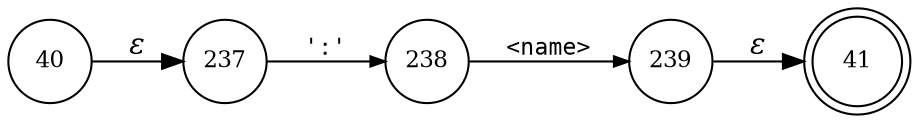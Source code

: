 digraph ATN {
rankdir=LR;
s41[fontsize=11, label="41", shape=doublecircle, fixedsize=true, width=.6];
s40[fontsize=11,label="40", shape=circle, fixedsize=true, width=.55, peripheries=1];
s237[fontsize=11,label="237", shape=circle, fixedsize=true, width=.55, peripheries=1];
s238[fontsize=11,label="238", shape=circle, fixedsize=true, width=.55, peripheries=1];
s239[fontsize=11,label="239", shape=circle, fixedsize=true, width=.55, peripheries=1];
s40 -> s237 [fontname="Times-Italic", label="&epsilon;"];
s237 -> s238 [fontsize=11, fontname="Courier", arrowsize=.7, label = "':'", arrowhead = normal];
s238 -> s239 [fontsize=11, fontname="Courier", arrowsize=.7, label = "<name>", arrowhead = normal];
s239 -> s41 [fontname="Times-Italic", label="&epsilon;"];
}